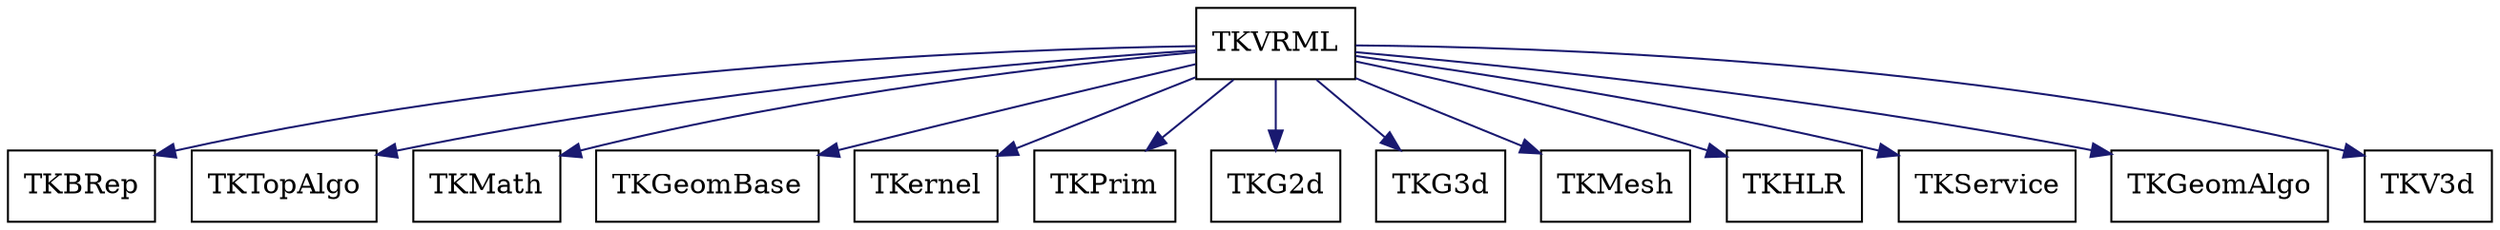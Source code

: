 digraph schema_TKVRML
{
	TKVRML [ URL = "toolkit_tkvrml.html", shape = box ]
	TKBRep [ URL = "toolkit_tkbrep.html" , shape = box ]
	TKVRML -> TKBRep [ color = "midnightblue", style = "solid" ]
	TKTopAlgo [ URL = "toolkit_tktopalgo.html" , shape = box ]
	TKVRML -> TKTopAlgo [ color = "midnightblue", style = "solid" ]
	TKMath [ URL = "toolkit_tkmath.html" , shape = box ]
	TKVRML -> TKMath [ color = "midnightblue", style = "solid" ]
	TKGeomBase [ URL = "toolkit_tkgeombase.html" , shape = box ]
	TKVRML -> TKGeomBase [ color = "midnightblue", style = "solid" ]
	TKernel [ URL = "toolkit_tkernel.html" , shape = box ]
	TKVRML -> TKernel [ color = "midnightblue", style = "solid" ]
	TKPrim [ URL = "toolkit_tkprim.html" , shape = box ]
	TKVRML -> TKPrim [ color = "midnightblue", style = "solid" ]
	TKG2d [ URL = "toolkit_tkg2d.html" , shape = box ]
	TKVRML -> TKG2d [ color = "midnightblue", style = "solid" ]
	TKG3d [ URL = "toolkit_tkg3d.html" , shape = box ]
	TKVRML -> TKG3d [ color = "midnightblue", style = "solid" ]
	TKMesh [ URL = "toolkit_tkmesh.html" , shape = box ]
	TKVRML -> TKMesh [ color = "midnightblue", style = "solid" ]
	TKHLR [ URL = "toolkit_tkhlr.html" , shape = box ]
	TKVRML -> TKHLR [ color = "midnightblue", style = "solid" ]
	TKService [ URL = "toolkit_tkservice.html" , shape = box ]
	TKVRML -> TKService [ color = "midnightblue", style = "solid" ]
	TKGeomAlgo [ URL = "toolkit_tkgeomalgo.html" , shape = box ]
	TKVRML -> TKGeomAlgo [ color = "midnightblue", style = "solid" ]
	TKV3d [ URL = "toolkit_tkv3d.html" , shape = box ]
	TKVRML -> TKV3d [ color = "midnightblue", style = "solid" ]
	aspect = 1
}
